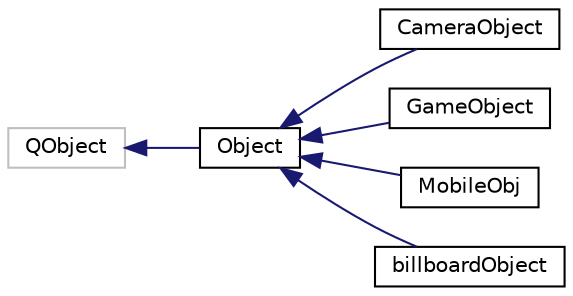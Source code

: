 digraph "Graphe hiérarchique des classes"
{
 // LATEX_PDF_SIZE
  edge [fontname="Helvetica",fontsize="10",labelfontname="Helvetica",labelfontsize="10"];
  node [fontname="Helvetica",fontsize="10",shape=record];
  rankdir="LR";
  Node0 [label="QObject",height=0.2,width=0.4,color="grey75", fillcolor="white", style="filled",tooltip=" "];
  Node0 -> Node1 [dir="back",color="midnightblue",fontsize="10",style="solid",fontname="Helvetica"];
  Node1 [label="Object",height=0.2,width=0.4,color="black", fillcolor="white", style="filled",URL="$class_object.html",tooltip="la classe Object est la classe mère et est abstraite, elle contient les comportement par défaut...."];
  Node1 -> Node2 [dir="back",color="midnightblue",fontsize="10",style="solid",fontname="Helvetica"];
  Node2 [label="CameraObject",height=0.2,width=0.4,color="black", fillcolor="white", style="filled",URL="$class_camera_object.html",tooltip="la classe CameraObject qui gère l'objet Caméra"];
  Node1 -> Node3 [dir="back",color="midnightblue",fontsize="10",style="solid",fontname="Helvetica"];
  Node3 [label="GameObject",height=0.2,width=0.4,color="black", fillcolor="white", style="filled",URL="$class_game_object.html",tooltip="la classe GameObject contient les objets qui ne subisse pas la gravité, comme le terrain,..."];
  Node1 -> Node4 [dir="back",color="midnightblue",fontsize="10",style="solid",fontname="Helvetica"];
  Node4 [label="MobileObj",height=0.2,width=0.4,color="black", fillcolor="white", style="filled",URL="$class_mobile_obj.html",tooltip="la classe MobileObject contient les objets subissant la gravité, on peut y trouver le joueur,..."];
  Node1 -> Node5 [dir="back",color="midnightblue",fontsize="10",style="solid",fontname="Helvetica"];
  Node5 [label="billboardObject",height=0.2,width=0.4,color="black", fillcolor="white", style="filled",URL="$classbillboard_object.html",tooltip="la classe BillboardObject devait etre a la base capable d'afficher des billboard, mais par manque de ..."];
}
